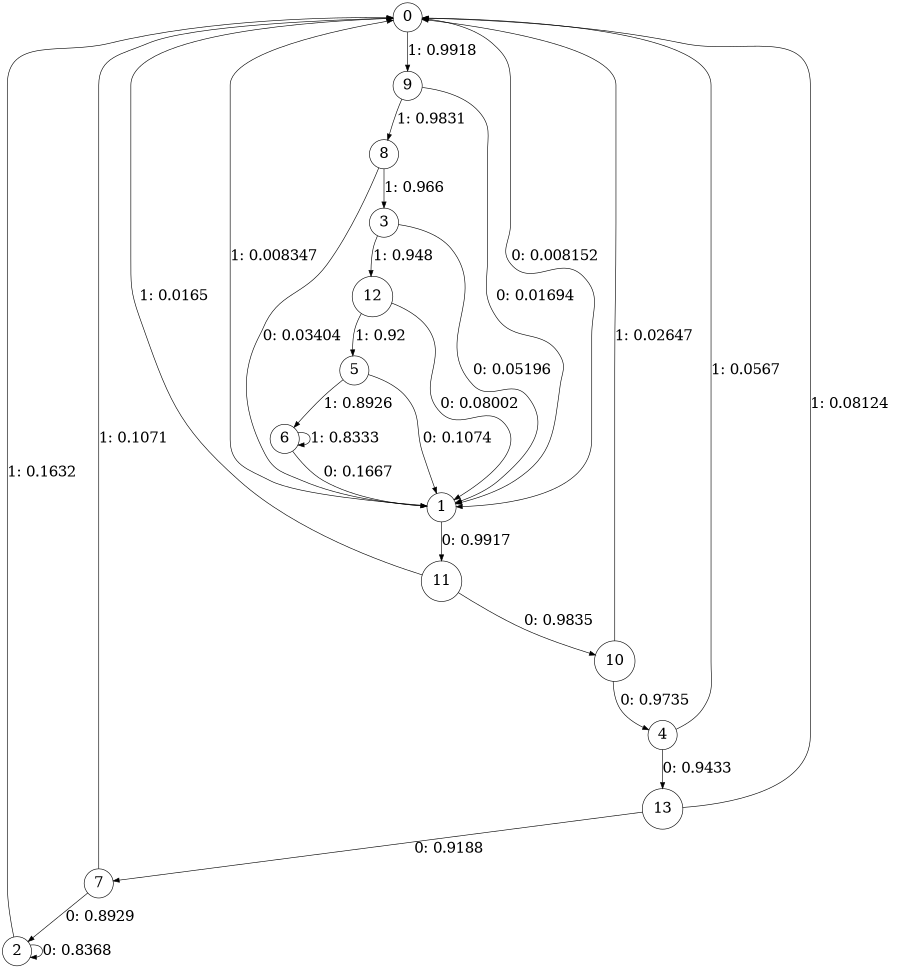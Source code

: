 digraph "ch3_face_source_L7" {
size = "6,8.5";
ratio = "fill";
node [shape = circle];
node [fontsize = 24];
edge [fontsize = 24];
0 -> 1 [label = "0: 0.008152  "];
0 -> 9 [label = "1: 0.9918   "];
1 -> 11 [label = "0: 0.9917   "];
1 -> 0 [label = "1: 0.008347  "];
2 -> 2 [label = "0: 0.8368   "];
2 -> 0 [label = "1: 0.1632   "];
3 -> 1 [label = "0: 0.05196  "];
3 -> 12 [label = "1: 0.948    "];
4 -> 13 [label = "0: 0.9433   "];
4 -> 0 [label = "1: 0.0567   "];
5 -> 1 [label = "0: 0.1074   "];
5 -> 6 [label = "1: 0.8926   "];
6 -> 1 [label = "0: 0.1667   "];
6 -> 6 [label = "1: 0.8333   "];
7 -> 2 [label = "0: 0.8929   "];
7 -> 0 [label = "1: 0.1071   "];
8 -> 1 [label = "0: 0.03404  "];
8 -> 3 [label = "1: 0.966    "];
9 -> 1 [label = "0: 0.01694  "];
9 -> 8 [label = "1: 0.9831   "];
10 -> 4 [label = "0: 0.9735   "];
10 -> 0 [label = "1: 0.02647  "];
11 -> 10 [label = "0: 0.9835   "];
11 -> 0 [label = "1: 0.0165   "];
12 -> 1 [label = "0: 0.08002  "];
12 -> 5 [label = "1: 0.92     "];
13 -> 7 [label = "0: 0.9188   "];
13 -> 0 [label = "1: 0.08124  "];
}